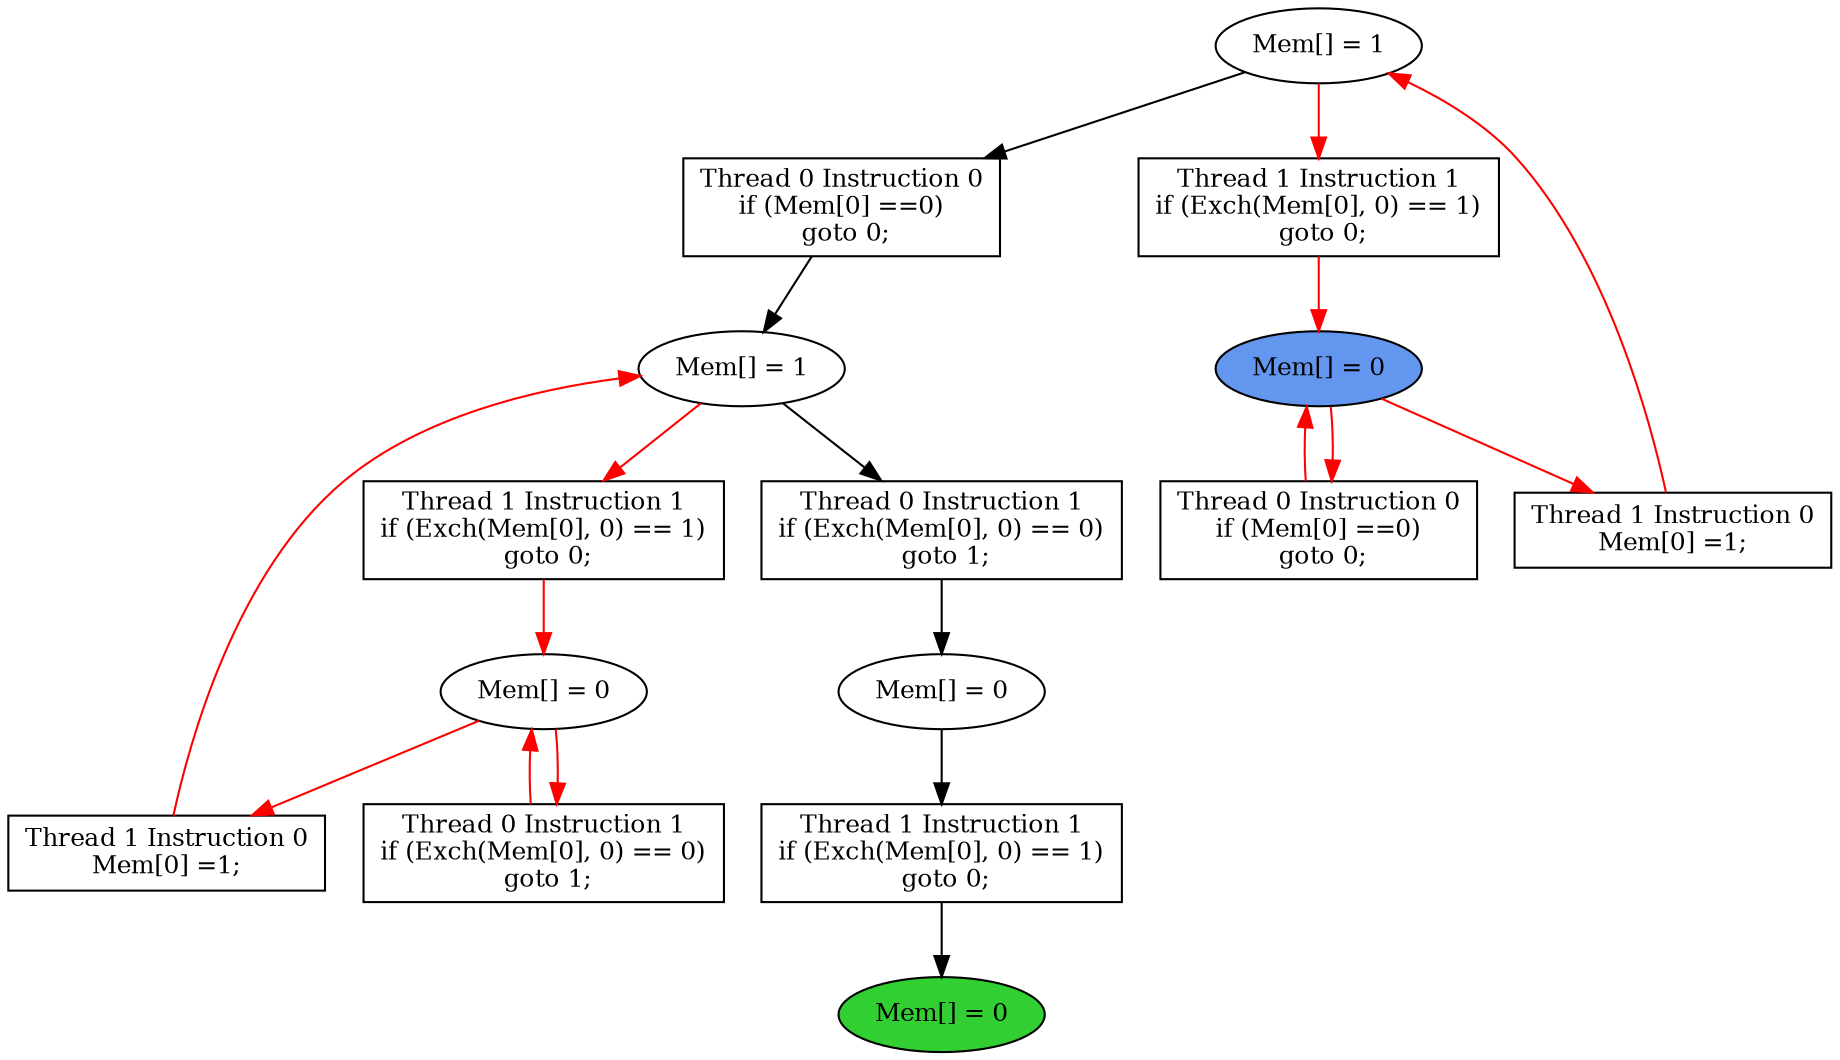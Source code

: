 digraph "graph" {
graph [fontsize=12]
node [fontsize=12]
edge [fontsize=12]
rankdir=TB;
"N25" -> "N24" [uuid = "<A0, S3>", color = "#000000", fontcolor = "#ffffff", style = "solid", label = "", dir = "forward", weight = "1"]
"N21" -> "N18" [uuid = "<A1, START>", color = "#ff0000", fontcolor = "#ffffff", style = "solid", label = "", dir = "back", weight = "1"]
"N10" -> "N9" [uuid = "<A2, END>", color = "#000000", fontcolor = "#ffffff", style = "solid", label = "", dir = "forward", weight = "1"]
"N23" -> "N22" [uuid = "<A3, S2>", color = "#ff0000", fontcolor = "#ffffff", style = "solid", label = "", dir = "forward", weight = "1"]
"N26" -> "N21" [uuid = "<A4, START>", color = "#ff0000", fontcolor = "#ffffff", style = "solid", label = "", dir = "forward", weight = "1"]
"N27" -> "N15" [uuid = "<A5, S1>", color = "#ff0000", fontcolor = "#ffffff", style = "solid", label = "", dir = "back", weight = "1"]
"N22" -> "N17" [uuid = "<A6, S2>", color = "#ff0000", fontcolor = "#ffffff", style = "solid", label = "", dir = "back", weight = "1"]
"N12" -> "N11" [uuid = "<A7, S0>", color = "#000000", fontcolor = "#ffffff", style = "solid", label = "", dir = "forward", weight = "1"]
"N24" -> "N16" [uuid = "<A8, S3>", color = "#ff0000", fontcolor = "#ffffff", style = "solid", label = "", dir = "back", weight = "1"]
"N27" -> "N25" [uuid = "<A0, S1>", color = "#000000", fontcolor = "#ffffff", style = "solid", label = "", dir = "forward", weight = "1"]
"N21" -> "N18" [uuid = "<A1, START>", color = "#ff0000", fontcolor = "#ffffff", style = "solid", label = "", dir = "forward", weight = "1"]
"N11" -> "N10" [uuid = "<A2, S0>", color = "#000000", fontcolor = "#ffffff", style = "solid", label = "", dir = "forward", weight = "1"]
"N24" -> "N23" [uuid = "<A3, S3>", color = "#ff0000", fontcolor = "#ffffff", style = "solid", label = "", dir = "forward", weight = "1"]
"N27" -> "N26" [uuid = "<A4, S1>", color = "#ff0000", fontcolor = "#ffffff", style = "solid", label = "", dir = "forward", weight = "1"]
"N21" -> "N15" [uuid = "<A5, START>", color = "#ff0000", fontcolor = "#ffffff", style = "solid", label = "", dir = "forward", weight = "1"]
"N22" -> "N17" [uuid = "<A6, S2>", color = "#ff0000", fontcolor = "#ffffff", style = "solid", label = "", dir = "forward", weight = "1"]
"N24" -> "N12" [uuid = "<A7, S3>", color = "#000000", fontcolor = "#ffffff", style = "solid", label = "", dir = "forward", weight = "1"]
"N22" -> "N16" [uuid = "<A8, S2>", color = "#ff0000", fontcolor = "#ffffff", style = "solid", label = "", dir = "forward", weight = "1"]
"N9" [uuid="END", label="Mem[] = 0", fillcolor = "#31cf31", fontcolor = "#000000", shape = "ellipse", style = "filled, solid"]
"N10" [uuid="A2", label="Thread 1 Instruction 1
if (Exch(Mem[0], 0) == 1)
 goto 0;", fillcolor = "#ffffff", fontcolor = "#000000", shape = "box", style = "filled, solid"]
"N11" [uuid="S0", label="Mem[] = 0", fillcolor = "#ffffff", fontcolor = "#000000", shape = "ellipse", style = "filled, solid"]
"N12" [uuid="A7", label="Thread 0 Instruction 1
if (Exch(Mem[0], 0) == 0)
 goto 1;", fillcolor = "#ffffff", fontcolor = "#000000", shape = "box", style = "filled, solid"]
"N15" [uuid="A5", label="Thread 1 Instruction 0
Mem[0] =1;", fillcolor = "#ffffff", fontcolor = "#000000", shape = "box", style = "filled, solid"]
"N16" [uuid="A8", label="Thread 1 Instruction 0
Mem[0] =1;", fillcolor = "#ffffff", fontcolor = "#000000", shape = "box", style = "filled, solid"]
"N17" [uuid="A6", label="Thread 0 Instruction 1
if (Exch(Mem[0], 0) == 0)
 goto 1;", fillcolor = "#ffffff", fontcolor = "#000000", shape = "box", style = "filled, solid"]
"N18" [uuid="A1", label="Thread 0 Instruction 0
if (Mem[0] ==0)
 goto 0;", fillcolor = "#ffffff", fontcolor = "#000000", shape = "box", style = "filled, solid"]
"N21" [uuid="START", label="Mem[] = 0", fillcolor = "#6396ef", fontcolor = "#000000", shape = "ellipse", style = "filled, solid"]
"N22" [uuid="S2", label="Mem[] = 0", fillcolor = "#ffffff", fontcolor = "#000000", shape = "ellipse", style = "filled, solid"]
"N23" [uuid="A3", label="Thread 1 Instruction 1
if (Exch(Mem[0], 0) == 1)
 goto 0;", fillcolor = "#ffffff", fontcolor = "#000000", shape = "box", style = "filled, solid"]
"N24" [uuid="S3", label="Mem[] = 1", fillcolor = "#ffffff", fontcolor = "#000000", shape = "ellipse", style = "filled, solid"]
"N25" [uuid="A0", label="Thread 0 Instruction 0
if (Mem[0] ==0)
 goto 0;", fillcolor = "#ffffff", fontcolor = "#000000", shape = "box", style = "filled, solid"]
"N26" [uuid="A4", label="Thread 1 Instruction 1
if (Exch(Mem[0], 0) == 1)
 goto 0;", fillcolor = "#ffffff", fontcolor = "#000000", shape = "box", style = "filled, solid"]
"N27" [uuid="S1", label="Mem[] = 1", fillcolor = "#ffffff", fontcolor = "#000000", shape = "ellipse", style = "filled, solid"]
}